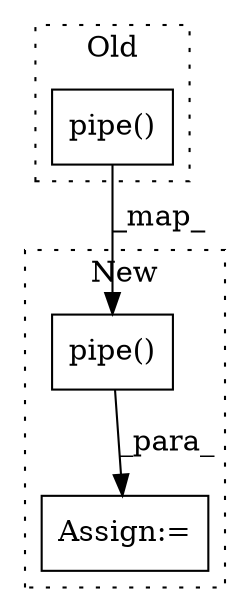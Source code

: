 digraph G {
subgraph cluster0 {
1 [label="pipe()" a="75" s="5952,6221" l="33,14" shape="box"];
label = "Old";
style="dotted";
}
subgraph cluster1 {
2 [label="pipe()" a="75" s="6181,6470" l="37,18" shape="box"];
3 [label="Assign:=" a="68" s="6178" l="3" shape="box"];
label = "New";
style="dotted";
}
1 -> 2 [label="_map_"];
2 -> 3 [label="_para_"];
}